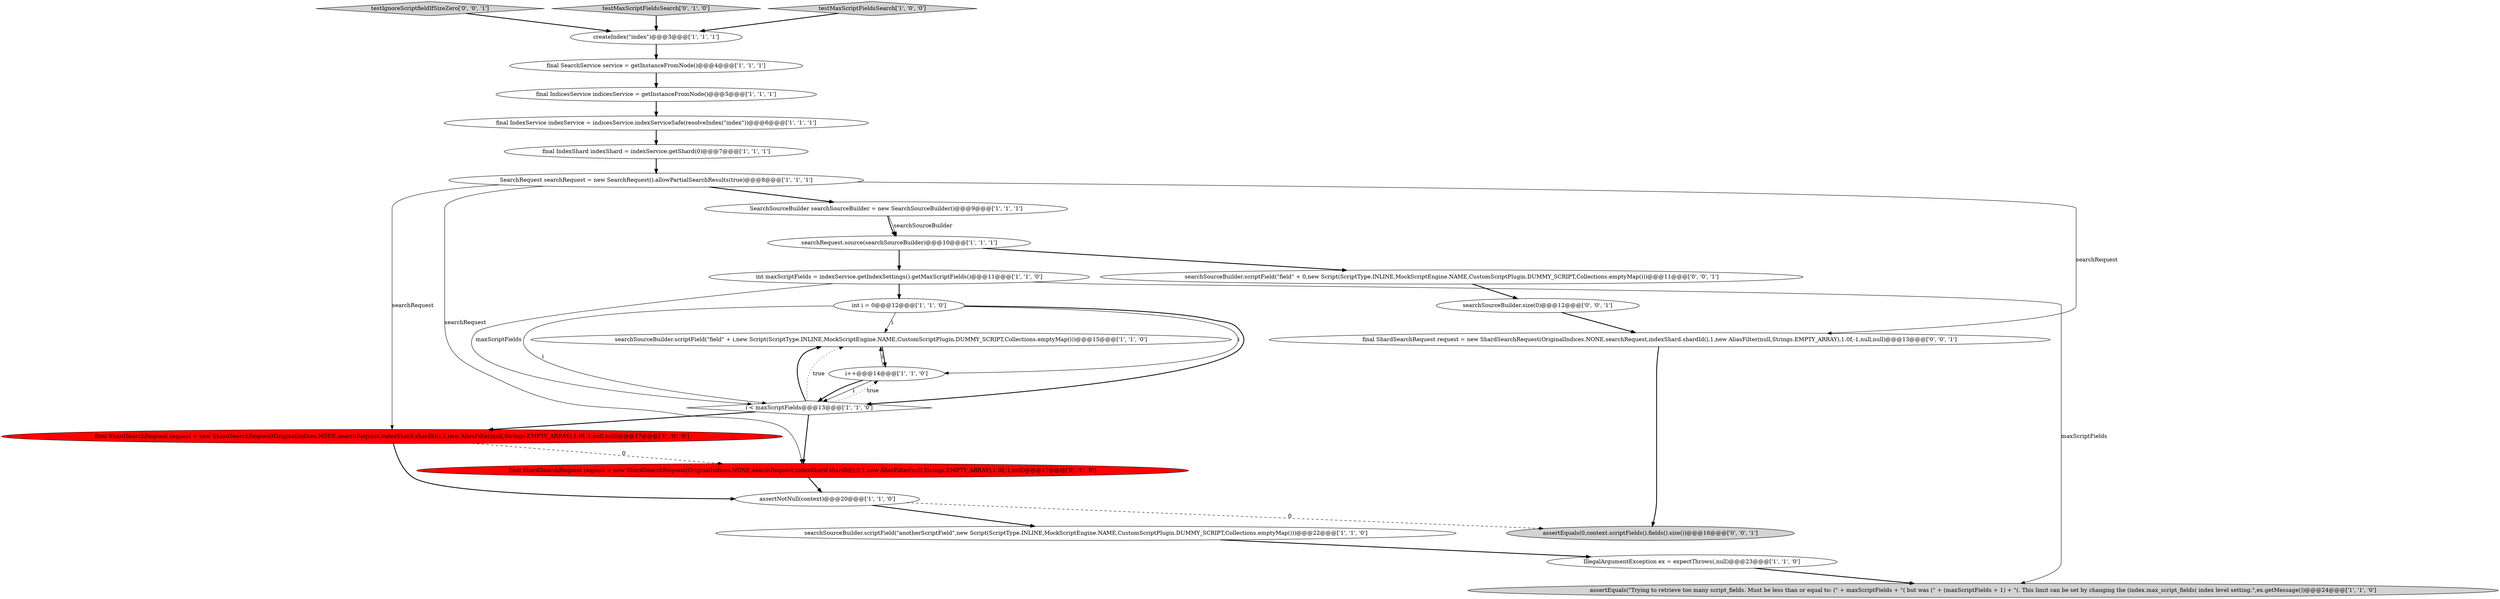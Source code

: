digraph {
24 [style = filled, label = "searchSourceBuilder.scriptField(\"field\" + 0,new Script(ScriptType.INLINE,MockScriptEngine.NAME,CustomScriptPlugin.DUMMY_SCRIPT,Collections.emptyMap()))@@@11@@@['0', '0', '1']", fillcolor = white, shape = ellipse image = "AAA0AAABBB3BBB"];
25 [style = filled, label = "testIgnoreScriptfieldIfSizeZero['0', '0', '1']", fillcolor = lightgray, shape = diamond image = "AAA0AAABBB3BBB"];
15 [style = filled, label = "assertNotNull(context)@@@20@@@['1', '1', '0']", fillcolor = white, shape = ellipse image = "AAA0AAABBB1BBB"];
0 [style = filled, label = "final IndexService indexService = indicesService.indexServiceSafe(resolveIndex(\"index\"))@@@6@@@['1', '1', '1']", fillcolor = white, shape = ellipse image = "AAA0AAABBB1BBB"];
10 [style = filled, label = "int i = 0@@@12@@@['1', '1', '0']", fillcolor = white, shape = ellipse image = "AAA0AAABBB1BBB"];
1 [style = filled, label = "searchSourceBuilder.scriptField(\"field\" + i,new Script(ScriptType.INLINE,MockScriptEngine.NAME,CustomScriptPlugin.DUMMY_SCRIPT,Collections.emptyMap()))@@@15@@@['1', '1', '0']", fillcolor = white, shape = ellipse image = "AAA0AAABBB1BBB"];
22 [style = filled, label = "assertEquals(0,context.scriptFields().fields().size())@@@16@@@['0', '0', '1']", fillcolor = lightgray, shape = ellipse image = "AAA0AAABBB3BBB"];
3 [style = filled, label = "createIndex(\"index\")@@@3@@@['1', '1', '1']", fillcolor = white, shape = ellipse image = "AAA0AAABBB1BBB"];
13 [style = filled, label = "int maxScriptFields = indexService.getIndexSettings().getMaxScriptFields()@@@11@@@['1', '1', '0']", fillcolor = white, shape = ellipse image = "AAA0AAABBB1BBB"];
14 [style = filled, label = "i < maxScriptFields@@@13@@@['1', '1', '0']", fillcolor = white, shape = diamond image = "AAA0AAABBB1BBB"];
19 [style = filled, label = "final ShardSearchRequest request = new ShardSearchRequest(OriginalIndices.NONE,searchRequest,indexShard.shardId(),0,1,new AliasFilter(null,Strings.EMPTY_ARRAY),1.0f,-1,null)@@@17@@@['0', '1', '0']", fillcolor = red, shape = ellipse image = "AAA1AAABBB2BBB"];
11 [style = filled, label = "final ShardSearchRequest request = new ShardSearchRequest(OriginalIndices.NONE,searchRequest,indexShard.shardId(),1,new AliasFilter(null,Strings.EMPTY_ARRAY),1.0f,-1,null,null)@@@17@@@['1', '0', '0']", fillcolor = red, shape = ellipse image = "AAA1AAABBB1BBB"];
7 [style = filled, label = "searchRequest.source(searchSourceBuilder)@@@10@@@['1', '1', '1']", fillcolor = white, shape = ellipse image = "AAA0AAABBB1BBB"];
12 [style = filled, label = "IllegalArgumentException ex = expectThrows(,null)@@@23@@@['1', '1', '0']", fillcolor = white, shape = ellipse image = "AAA0AAABBB1BBB"];
20 [style = filled, label = "testMaxScriptFieldsSearch['0', '1', '0']", fillcolor = lightgray, shape = diamond image = "AAA0AAABBB2BBB"];
21 [style = filled, label = "searchSourceBuilder.size(0)@@@12@@@['0', '0', '1']", fillcolor = white, shape = ellipse image = "AAA0AAABBB3BBB"];
2 [style = filled, label = "assertEquals(\"Trying to retrieve too many script_fields. Must be less than or equal to: (\" + maxScriptFields + \"( but was (\" + (maxScriptFields + 1) + \"(. This limit can be set by changing the (index.max_script_fields( index level setting.\",ex.getMessage())@@@24@@@['1', '1', '0']", fillcolor = lightgray, shape = ellipse image = "AAA0AAABBB1BBB"];
5 [style = filled, label = "final IndicesService indicesService = getInstanceFromNode()@@@5@@@['1', '1', '1']", fillcolor = white, shape = ellipse image = "AAA0AAABBB1BBB"];
6 [style = filled, label = "SearchSourceBuilder searchSourceBuilder = new SearchSourceBuilder()@@@9@@@['1', '1', '1']", fillcolor = white, shape = ellipse image = "AAA0AAABBB1BBB"];
8 [style = filled, label = "searchSourceBuilder.scriptField(\"anotherScriptField\",new Script(ScriptType.INLINE,MockScriptEngine.NAME,CustomScriptPlugin.DUMMY_SCRIPT,Collections.emptyMap()))@@@22@@@['1', '1', '0']", fillcolor = white, shape = ellipse image = "AAA0AAABBB1BBB"];
18 [style = filled, label = "testMaxScriptFieldsSearch['1', '0', '0']", fillcolor = lightgray, shape = diamond image = "AAA0AAABBB1BBB"];
4 [style = filled, label = "final IndexShard indexShard = indexService.getShard(0)@@@7@@@['1', '1', '1']", fillcolor = white, shape = ellipse image = "AAA0AAABBB1BBB"];
17 [style = filled, label = "SearchRequest searchRequest = new SearchRequest().allowPartialSearchResults(true)@@@8@@@['1', '1', '1']", fillcolor = white, shape = ellipse image = "AAA0AAABBB1BBB"];
9 [style = filled, label = "i++@@@14@@@['1', '1', '0']", fillcolor = white, shape = ellipse image = "AAA0AAABBB1BBB"];
16 [style = filled, label = "final SearchService service = getInstanceFromNode()@@@4@@@['1', '1', '1']", fillcolor = white, shape = ellipse image = "AAA0AAABBB1BBB"];
23 [style = filled, label = "final ShardSearchRequest request = new ShardSearchRequest(OriginalIndices.NONE,searchRequest,indexShard.shardId(),1,new AliasFilter(null,Strings.EMPTY_ARRAY),1.0f,-1,null,null)@@@13@@@['0', '0', '1']", fillcolor = white, shape = ellipse image = "AAA0AAABBB3BBB"];
7->13 [style = bold, label=""];
13->10 [style = bold, label=""];
18->3 [style = bold, label=""];
17->11 [style = solid, label="searchRequest"];
9->14 [style = solid, label="i"];
4->17 [style = bold, label=""];
17->6 [style = bold, label=""];
10->14 [style = bold, label=""];
13->14 [style = solid, label="maxScriptFields"];
25->3 [style = bold, label=""];
17->23 [style = solid, label="searchRequest"];
14->19 [style = bold, label=""];
10->1 [style = solid, label="i"];
20->3 [style = bold, label=""];
3->16 [style = bold, label=""];
9->1 [style = solid, label="i"];
15->22 [style = dashed, label="0"];
1->9 [style = bold, label=""];
11->15 [style = bold, label=""];
14->1 [style = bold, label=""];
6->7 [style = solid, label="searchSourceBuilder"];
12->2 [style = bold, label=""];
7->24 [style = bold, label=""];
17->19 [style = solid, label="searchRequest"];
23->22 [style = bold, label=""];
5->0 [style = bold, label=""];
24->21 [style = bold, label=""];
0->4 [style = bold, label=""];
11->19 [style = dashed, label="0"];
9->14 [style = bold, label=""];
16->5 [style = bold, label=""];
10->9 [style = solid, label="i"];
13->2 [style = solid, label="maxScriptFields"];
14->9 [style = dotted, label="true"];
14->1 [style = dotted, label="true"];
19->15 [style = bold, label=""];
6->7 [style = bold, label=""];
10->14 [style = solid, label="i"];
14->11 [style = bold, label=""];
15->8 [style = bold, label=""];
8->12 [style = bold, label=""];
21->23 [style = bold, label=""];
}
